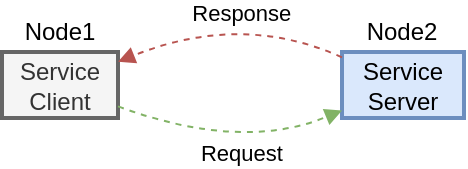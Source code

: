 <mxfile version="22.0.8" type="device">
  <diagram name="Page-1" id="tfZTvgHLuKmPOsjOfpOw">
    <mxGraphModel dx="625" dy="324" grid="1" gridSize="10" guides="1" tooltips="1" connect="1" arrows="1" fold="1" page="1" pageScale="1" pageWidth="850" pageHeight="1100" math="0" shadow="0">
      <root>
        <mxCell id="0" />
        <mxCell id="1" parent="0" />
        <mxCell id="2" value="Service&#xa;Client" style="whiteSpace=wrap;strokeWidth=2;fillColor=#f5f5f5;strokeColor=#666666;fontColor=#333333;" parent="1" vertex="1">
          <mxGeometry x="140" y="120" width="58" height="33" as="geometry" />
        </mxCell>
        <mxCell id="3" value="Service&#xa;Server" style="whiteSpace=wrap;strokeWidth=2;fillColor=#dae8fc;strokeColor=#6c8ebf;" parent="1" vertex="1">
          <mxGeometry x="310" y="120" width="61" height="33" as="geometry" />
        </mxCell>
        <mxCell id="4" value="Request" style="curved=1;startArrow=none;endArrow=block;fillColor=#d5e8d4;strokeColor=#82b366;dashed=1;" parent="1" source="2" target="3" edge="1">
          <mxGeometry x="0.099" relative="1" as="geometry">
            <Array as="points">
              <mxPoint x="260" y="170" />
            </Array>
            <mxPoint x="228" y="147.672" as="sourcePoint" />
            <mxPoint x="310" y="145.404" as="targetPoint" />
            <mxPoint as="offset" />
          </mxGeometry>
        </mxCell>
        <mxCell id="5" value="Response" style="curved=1;startArrow=none;endArrow=block;fillColor=#f8cecc;strokeColor=#b85450;dashed=1;" parent="1" target="2" edge="1">
          <mxGeometry x="-0.098" relative="1" as="geometry">
            <Array as="points">
              <mxPoint x="260" y="100" />
            </Array>
            <mxPoint x="310" y="122.671" as="sourcePoint" />
            <mxPoint x="218" y="121.592" as="targetPoint" />
            <mxPoint as="offset" />
          </mxGeometry>
        </mxCell>
        <mxCell id="LUpUGuFm8tGVUdbX-Zh1-5" value="Node1" style="text;html=1;strokeColor=none;fillColor=none;align=center;verticalAlign=middle;whiteSpace=wrap;rounded=0;" vertex="1" parent="1">
          <mxGeometry x="149" y="100" width="40" height="20" as="geometry" />
        </mxCell>
        <mxCell id="LUpUGuFm8tGVUdbX-Zh1-6" value="Node2" style="text;html=1;strokeColor=none;fillColor=none;align=center;verticalAlign=middle;whiteSpace=wrap;rounded=0;" vertex="1" parent="1">
          <mxGeometry x="320" y="100" width="40" height="20" as="geometry" />
        </mxCell>
      </root>
    </mxGraphModel>
  </diagram>
</mxfile>
